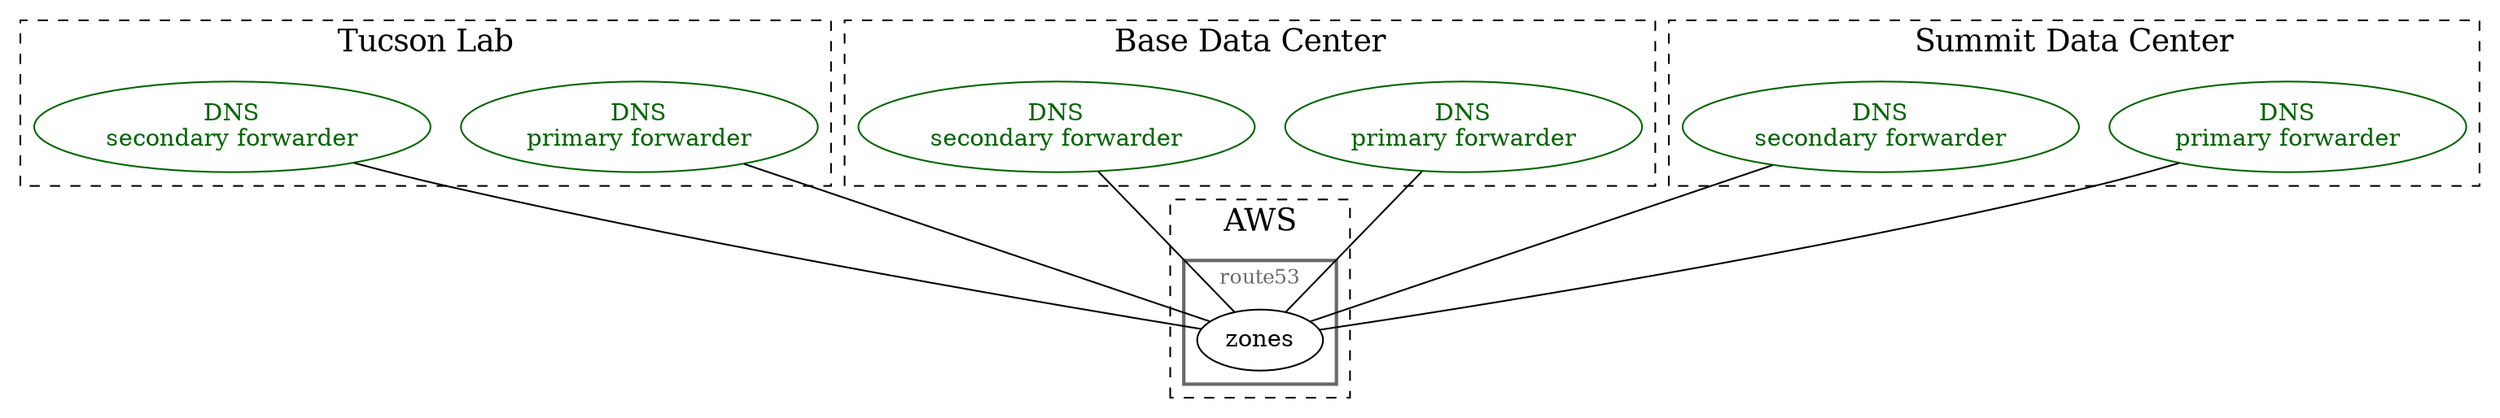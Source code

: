 graph top {
//  dpi=100
  ranksep=0.5
  rankdir=TB
  overlap=false
  newrank=true
  clusterrank=local

  // services
  {
    node [shape=ellipse fontsize=14 style=filled fillcolor=white color=darkgreen fontcolor=darkgreen]
    tdns1 [label="DNS\nprimary forwarder"]
    tdns2 [label="DNS\nsecondary forwarder"]
    bdns1 [label="DNS\nprimary forwarder"]
    bdns2 [label="DNS\nsecondary forwarder"]
    sdns1 [label="DNS\nprimary forwarder"]
    sdns2 [label="DNS\nsecondary forwarder"]
  }

  subgraph cluster_0 {
    label="AWS"
    fontsize=18
    style=dashed

    subgraph cluster_1 {
      label="route53"
      color=dimgray
      fontcolor=dimgray
      fontsize=12
      style=bold

      zones
    }
  }

  subgraph cluster_2 {
    label="Tucson Lab"
    fontsize=18
    style=dashed

    tdns1
    tdns2
  }

  subgraph cluster_3 {
    label="Base Data Center"
    fontsize=18
    style=dashed

    bdns1
    bdns2
  }

  subgraph cluster_4 {
    label="Summit Data Center"
    fontsize=18
    style=dashed

    sdns1
    sdns2
  }

  tdns1 -- zones
  tdns2 -- zones

  bdns1 -- zones
  bdns2 -- zones

  sdns1 -- zones
  sdns2 -- zones
}
